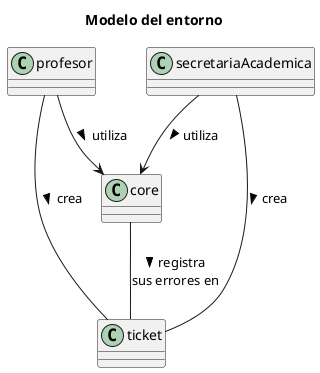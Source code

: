 @startuml
'https://plantuml.com/sequence-diagram
title Modelo del entorno
profesor --> core : > utiliza
secretariaAcademica --> core: > utiliza
profesor -- ticket: > crea
secretariaAcademica -- ticket: > crea
core -- ticket : > registra\nsus errores en

@enduml